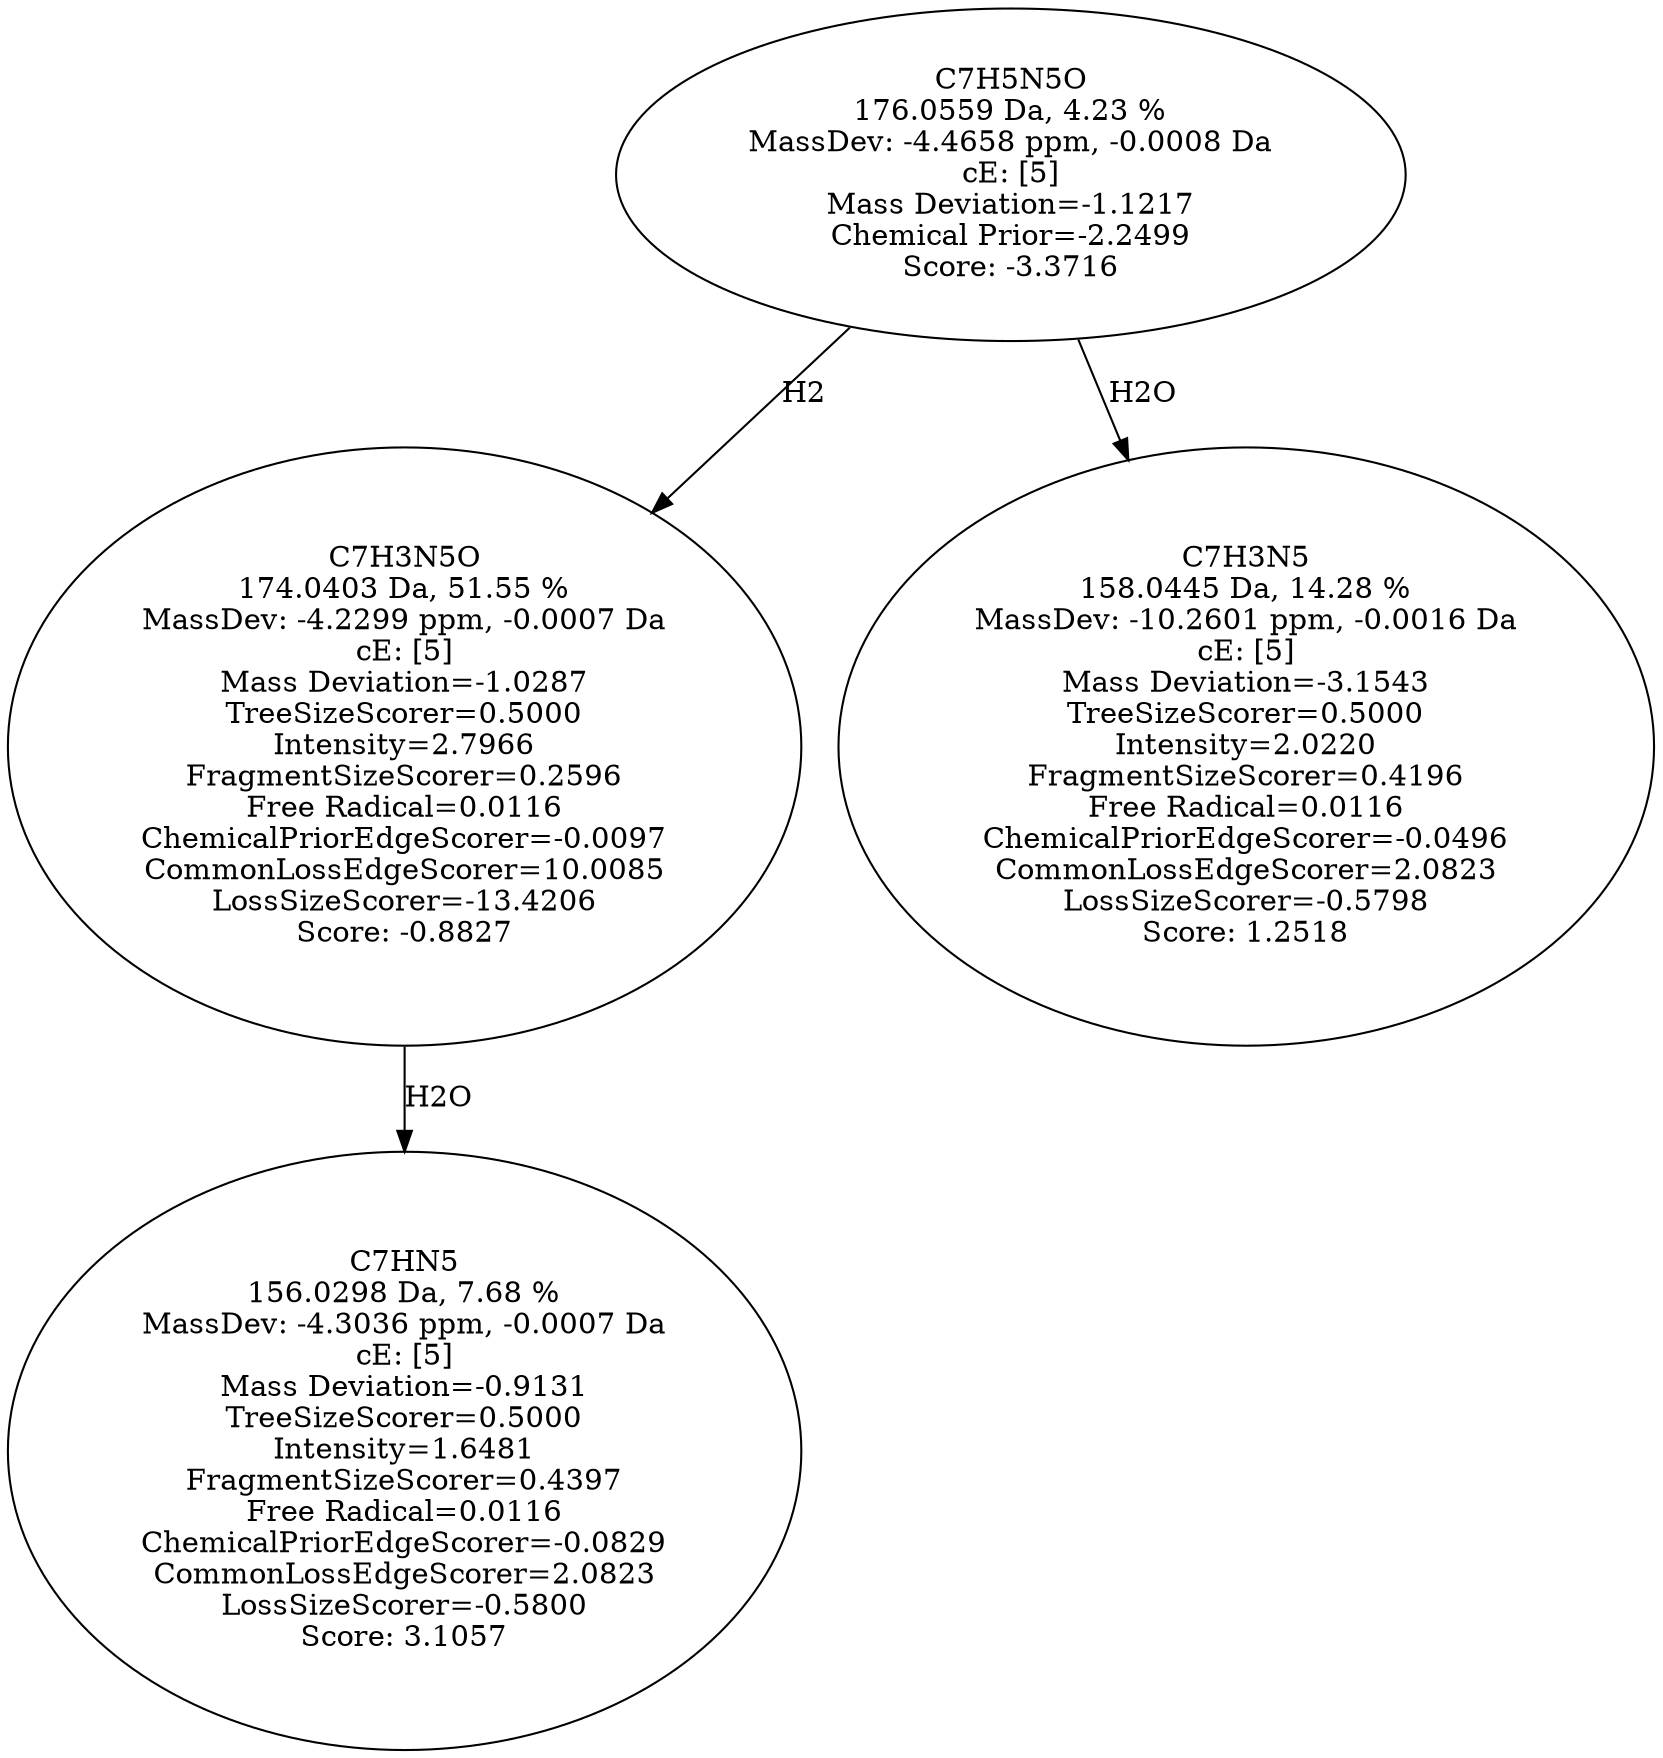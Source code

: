 strict digraph {
v1 [label="C7HN5\n156.0298 Da, 7.68 %\nMassDev: -4.3036 ppm, -0.0007 Da\ncE: [5]\nMass Deviation=-0.9131\nTreeSizeScorer=0.5000\nIntensity=1.6481\nFragmentSizeScorer=0.4397\nFree Radical=0.0116\nChemicalPriorEdgeScorer=-0.0829\nCommonLossEdgeScorer=2.0823\nLossSizeScorer=-0.5800\nScore: 3.1057"];
v2 [label="C7H3N5O\n174.0403 Da, 51.55 %\nMassDev: -4.2299 ppm, -0.0007 Da\ncE: [5]\nMass Deviation=-1.0287\nTreeSizeScorer=0.5000\nIntensity=2.7966\nFragmentSizeScorer=0.2596\nFree Radical=0.0116\nChemicalPriorEdgeScorer=-0.0097\nCommonLossEdgeScorer=10.0085\nLossSizeScorer=-13.4206\nScore: -0.8827"];
v3 [label="C7H3N5\n158.0445 Da, 14.28 %\nMassDev: -10.2601 ppm, -0.0016 Da\ncE: [5]\nMass Deviation=-3.1543\nTreeSizeScorer=0.5000\nIntensity=2.0220\nFragmentSizeScorer=0.4196\nFree Radical=0.0116\nChemicalPriorEdgeScorer=-0.0496\nCommonLossEdgeScorer=2.0823\nLossSizeScorer=-0.5798\nScore: 1.2518"];
v4 [label="C7H5N5O\n176.0559 Da, 4.23 %\nMassDev: -4.4658 ppm, -0.0008 Da\ncE: [5]\nMass Deviation=-1.1217\nChemical Prior=-2.2499\nScore: -3.3716"];
v2 -> v1 [label="H2O"];
v4 -> v2 [label="H2"];
v4 -> v3 [label="H2O"];
}